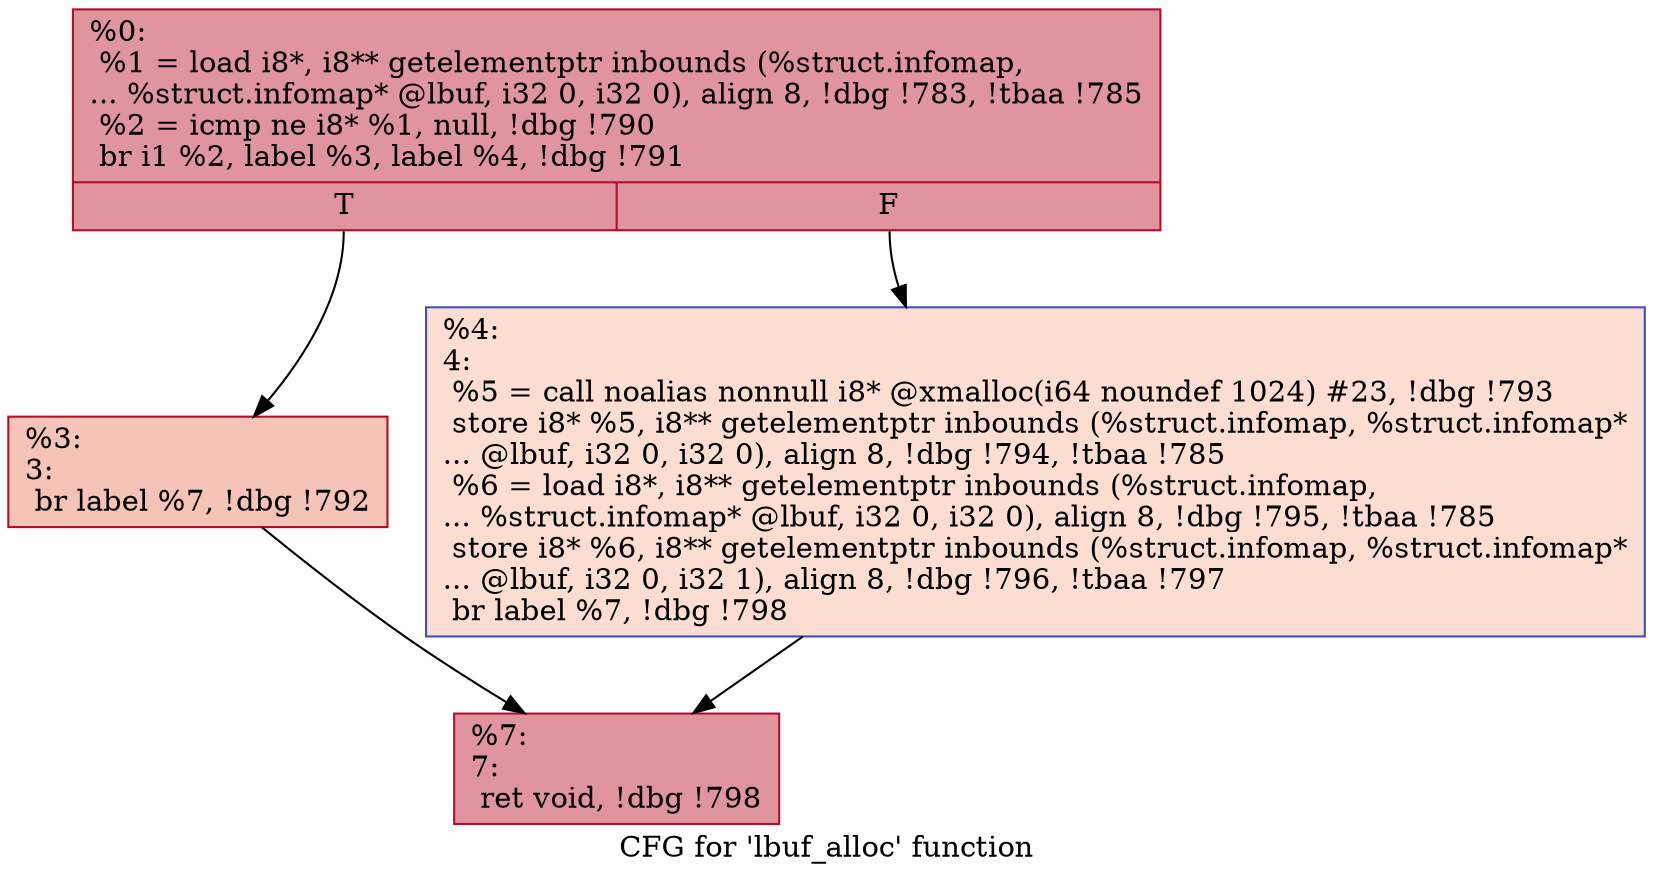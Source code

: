 digraph "CFG for 'lbuf_alloc' function" {
	label="CFG for 'lbuf_alloc' function";

	Node0x192db10 [shape=record,color="#b70d28ff", style=filled, fillcolor="#b70d2870",label="{%0:\l  %1 = load i8*, i8** getelementptr inbounds (%struct.infomap,\l... %struct.infomap* @lbuf, i32 0, i32 0), align 8, !dbg !783, !tbaa !785\l  %2 = icmp ne i8* %1, null, !dbg !790\l  br i1 %2, label %3, label %4, !dbg !791\l|{<s0>T|<s1>F}}"];
	Node0x192db10:s0 -> Node0x1917780;
	Node0x192db10:s1 -> Node0x19177d0;
	Node0x1917780 [shape=record,color="#b70d28ff", style=filled, fillcolor="#e8765c70",label="{%3:\l3:                                                \l  br label %7, !dbg !792\l}"];
	Node0x1917780 -> Node0x1917820;
	Node0x19177d0 [shape=record,color="#3d50c3ff", style=filled, fillcolor="#f7b39670",label="{%4:\l4:                                                \l  %5 = call noalias nonnull i8* @xmalloc(i64 noundef 1024) #23, !dbg !793\l  store i8* %5, i8** getelementptr inbounds (%struct.infomap, %struct.infomap*\l... @lbuf, i32 0, i32 0), align 8, !dbg !794, !tbaa !785\l  %6 = load i8*, i8** getelementptr inbounds (%struct.infomap,\l... %struct.infomap* @lbuf, i32 0, i32 0), align 8, !dbg !795, !tbaa !785\l  store i8* %6, i8** getelementptr inbounds (%struct.infomap, %struct.infomap*\l... @lbuf, i32 0, i32 1), align 8, !dbg !796, !tbaa !797\l  br label %7, !dbg !798\l}"];
	Node0x19177d0 -> Node0x1917820;
	Node0x1917820 [shape=record,color="#b70d28ff", style=filled, fillcolor="#b70d2870",label="{%7:\l7:                                                \l  ret void, !dbg !798\l}"];
}
